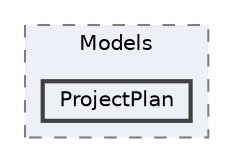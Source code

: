 digraph "Web/Modules/EleWise.ELMA.Projects.Web/Models/ProjectPlan"
{
 // LATEX_PDF_SIZE
  bgcolor="transparent";
  edge [fontname=Helvetica,fontsize=10,labelfontname=Helvetica,labelfontsize=10];
  node [fontname=Helvetica,fontsize=10,shape=box,height=0.2,width=0.4];
  compound=true
  subgraph clusterdir_6ae4a26f5316fec334fe897751076171 {
    graph [ bgcolor="#edf0f7", pencolor="grey50", label="Models", fontname=Helvetica,fontsize=10 style="filled,dashed", URL="dir_6ae4a26f5316fec334fe897751076171.html",tooltip=""]
  dir_9b57e88dc079ef2465a0c635b5e9102d [label="ProjectPlan", fillcolor="#edf0f7", color="grey25", style="filled,bold", URL="dir_9b57e88dc079ef2465a0c635b5e9102d.html",tooltip=""];
  }
}
